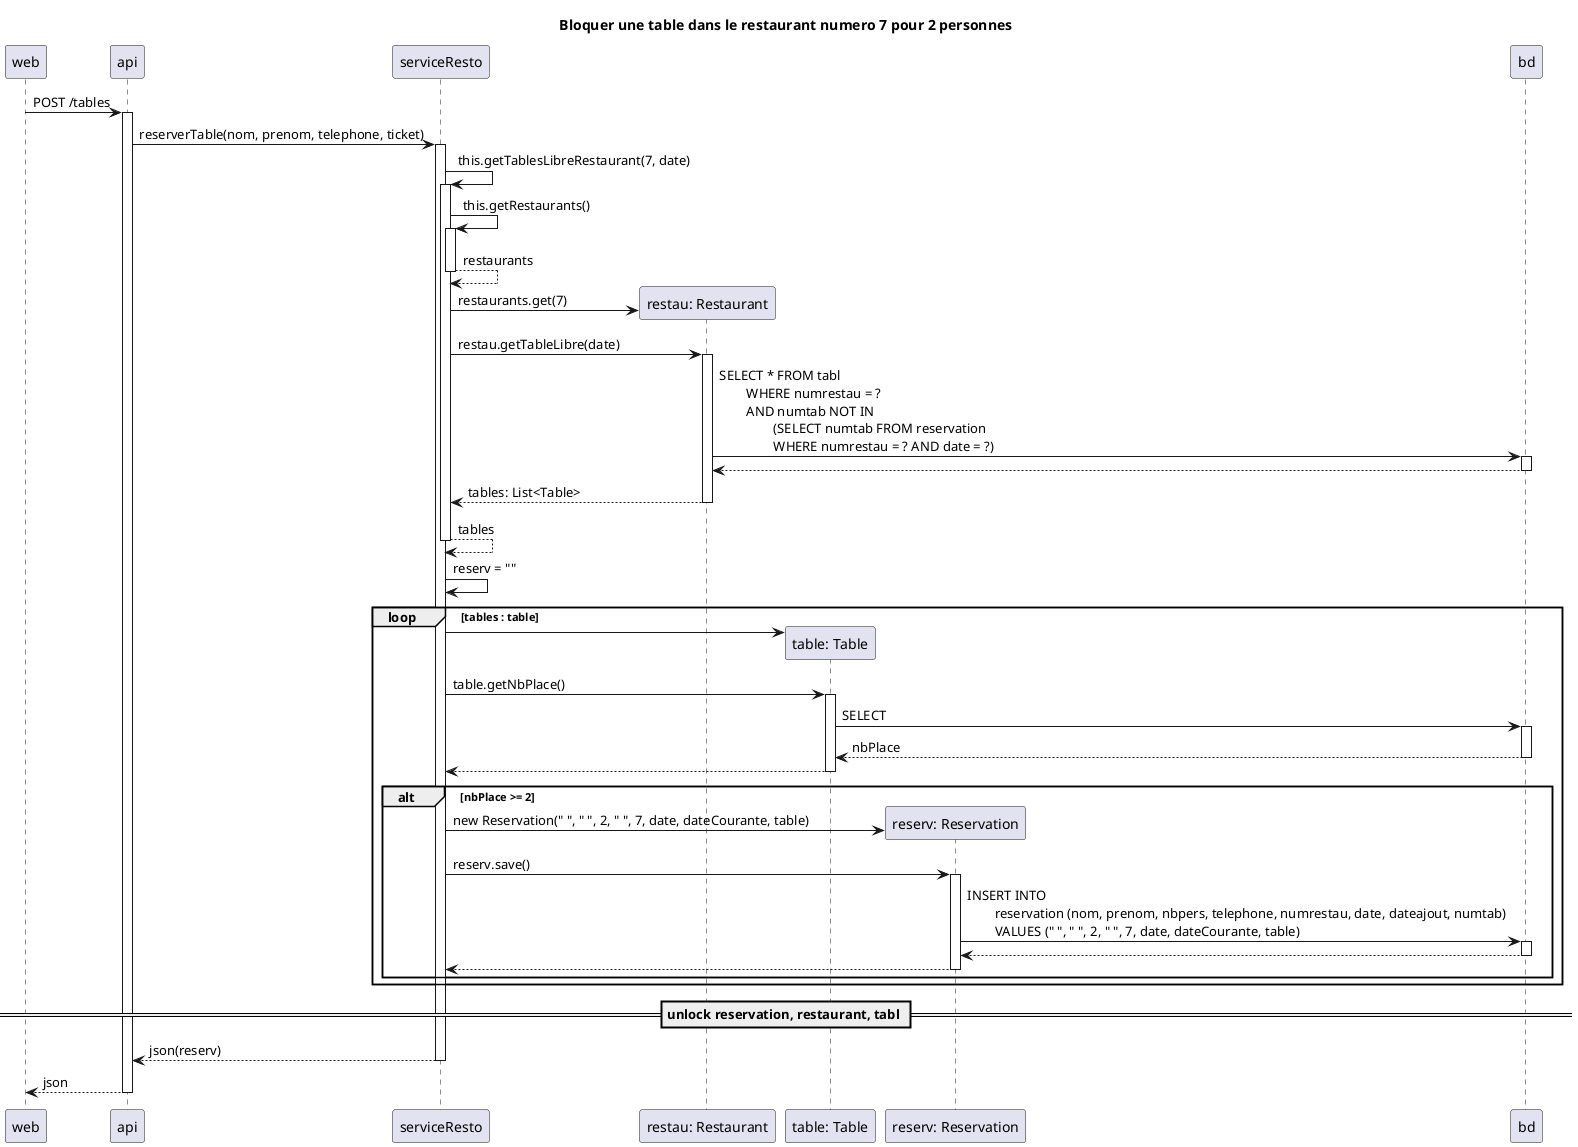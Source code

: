 @startuml
'https://plantuml.com/sequence-diagram

/'autonumber'/

title Bloquer une table dans le restaurant numero 7 pour 2 personnes

web -> api : POST /tables
activate api

api -> "serviceResto" : reserverTable(nom, prenom, telephone, ticket)
activate "serviceResto"


"serviceResto" -> "serviceResto" : this.getTablesLibreRestaurant(7, date)
activate "serviceResto"

"serviceResto" -> "serviceResto" : this.getRestaurants()
activate "serviceResto"
"serviceResto" --> "serviceResto" : restaurants
deactivate "serviceResto"

create "restau: Restaurant"
"serviceResto" -> "restau: Restaurant" : restaurants.get(7)

"serviceResto" -> "restau: Restaurant" : restau.getTableLibre(date)
activate "restau: Restaurant"

"restau: Restaurant" -> bd : SELECT * FROM tabl \n\tWHERE numrestau = ? \n\tAND numtab NOT IN \n\t\t(SELECT numtab FROM reservation \n\t\tWHERE numrestau = ? AND date = ?)
activate bd

"restau: Restaurant" <-- bd
deactivate bd

"serviceResto" <-- "restau: Restaurant" : tables: List<Table>
deactivate "restau: Restaurant"

"serviceResto" --> "serviceResto" : tables
deactivate "serviceResto"

"serviceResto" -> "serviceResto" : reserv = ""

loop tables : table
    create "table: Table"
    "serviceResto" -> "table: Table"

    "serviceResto" -> "table: Table": table.getNbPlace()
    activate "table: Table"

    "table: Table" -> bd : SELECT
    activate bd
    "table: Table" <-- bd : nbPlace
    deactivate bd

    "serviceResto" <-- "table: Table"
    deactivate "table: Table"

    alt nbPlace >= 2
        create "reserv: Reservation"
        "serviceResto" -> "reserv: Reservation" : new Reservation(" ", " ", 2, " ", 7, date, dateCourante, table)

        "serviceResto" -> "reserv: Reservation" : reserv.save()
        activate "reserv: Reservation"

        database bd
        "reserv: Reservation" -> bd : INSERT INTO \n\treservation (nom, prenom, nbpers, telephone, numrestau, date, dateajout, numtab) \n\tVALUES (" ", " ", 2, " ", 7, date, dateCourante, table)
        activate bd
        "reserv: Reservation" <-- bd
        deactivate bd

        "serviceResto" <-- "reserv: Reservation"
        deactivate "reserv: Reservation"
    end
end
== unlock reservation, restaurant, tabl ==
api <-- "serviceResto" : json(reserv)
deactivate "serviceResto"

web <-- api : json
deactivate api

@enduml
